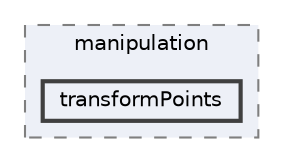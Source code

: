 digraph "applications/utilities/mesh/manipulation/transformPoints"
{
 // LATEX_PDF_SIZE
  bgcolor="transparent";
  edge [fontname=Helvetica,fontsize=10,labelfontname=Helvetica,labelfontsize=10];
  node [fontname=Helvetica,fontsize=10,shape=box,height=0.2,width=0.4];
  compound=true
  subgraph clusterdir_15449a1ef4a09517cc5e2efa6b11565e {
    graph [ bgcolor="#edf0f7", pencolor="grey50", label="manipulation", fontname=Helvetica,fontsize=10 style="filled,dashed", URL="dir_15449a1ef4a09517cc5e2efa6b11565e.html",tooltip=""]
  dir_d09016f0846d8bd350279d5dcc9eb60e [label="transformPoints", fillcolor="#edf0f7", color="grey25", style="filled,bold", URL="dir_d09016f0846d8bd350279d5dcc9eb60e.html",tooltip=""];
  }
}
